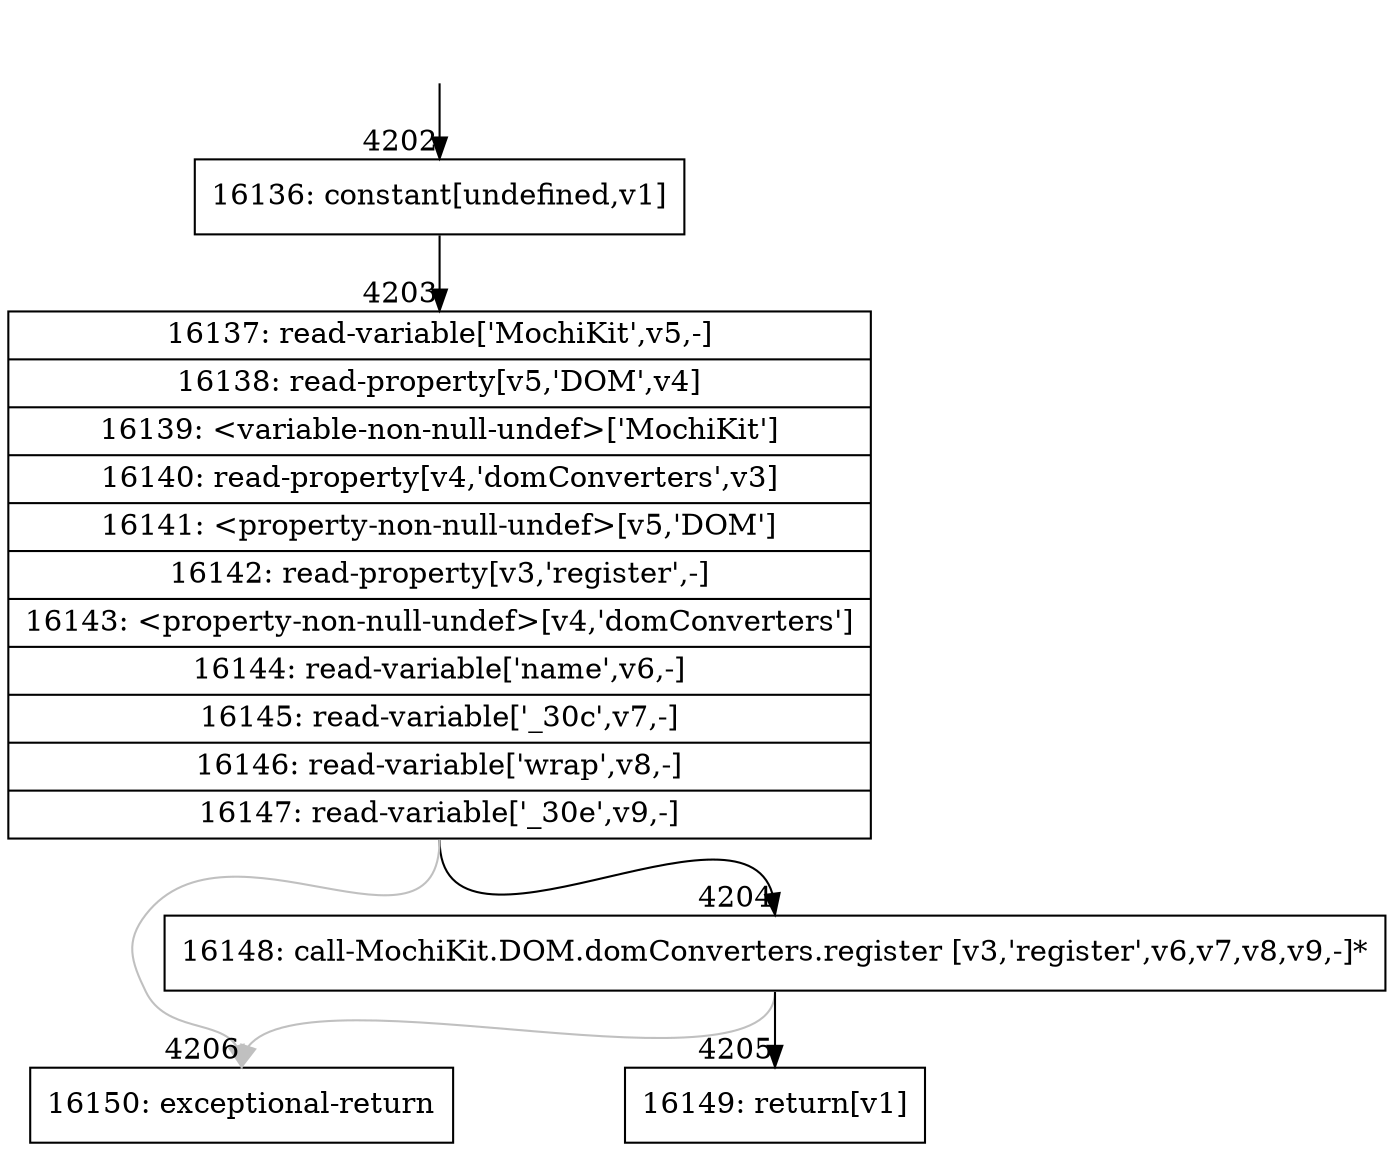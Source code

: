 digraph {
rankdir="TD"
BB_entry319[shape=none,label=""];
BB_entry319 -> BB4202 [tailport=s, headport=n, headlabel="    4202"]
BB4202 [shape=record label="{16136: constant[undefined,v1]}" ] 
BB4202 -> BB4203 [tailport=s, headport=n, headlabel="      4203"]
BB4203 [shape=record label="{16137: read-variable['MochiKit',v5,-]|16138: read-property[v5,'DOM',v4]|16139: \<variable-non-null-undef\>['MochiKit']|16140: read-property[v4,'domConverters',v3]|16141: \<property-non-null-undef\>[v5,'DOM']|16142: read-property[v3,'register',-]|16143: \<property-non-null-undef\>[v4,'domConverters']|16144: read-variable['name',v6,-]|16145: read-variable['_30c',v7,-]|16146: read-variable['wrap',v8,-]|16147: read-variable['_30e',v9,-]}" ] 
BB4203 -> BB4204 [tailport=s, headport=n, headlabel="      4204"]
BB4203 -> BB4206 [tailport=s, headport=n, color=gray, headlabel="      4206"]
BB4204 [shape=record label="{16148: call-MochiKit.DOM.domConverters.register [v3,'register',v6,v7,v8,v9,-]*}" ] 
BB4204 -> BB4205 [tailport=s, headport=n, headlabel="      4205"]
BB4204 -> BB4206 [tailport=s, headport=n, color=gray]
BB4205 [shape=record label="{16149: return[v1]}" ] 
BB4206 [shape=record label="{16150: exceptional-return}" ] 
//#$~ 2858
}
